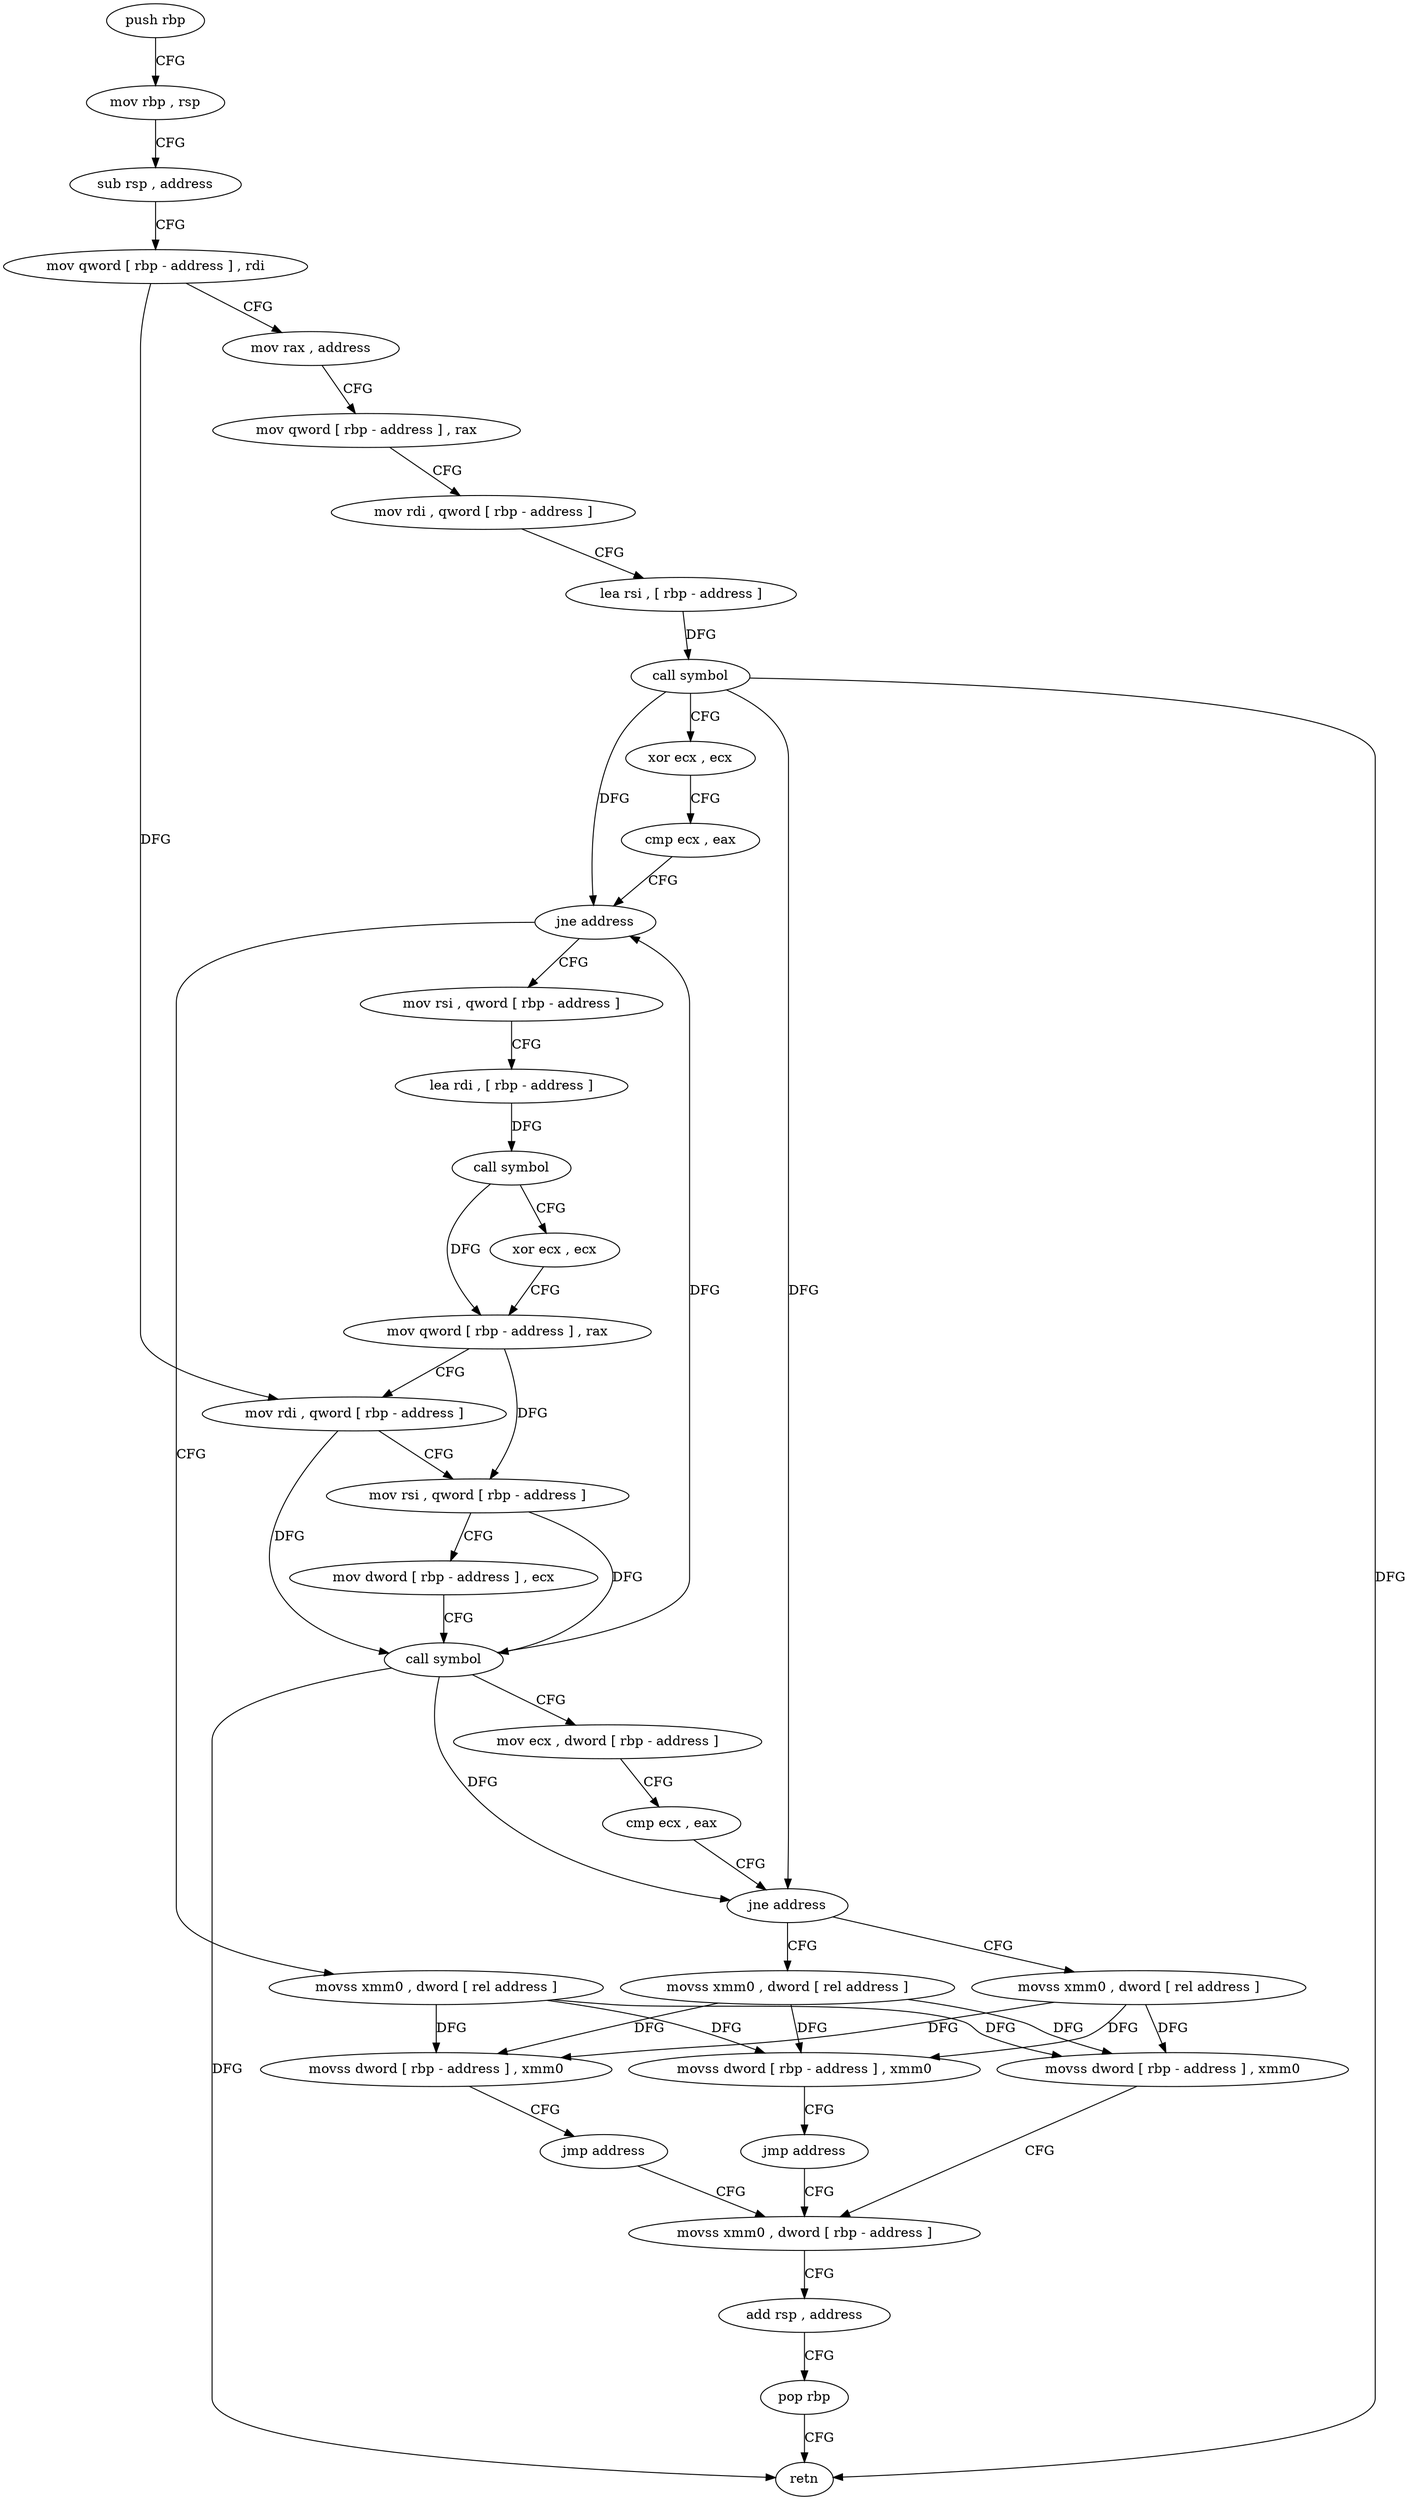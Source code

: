 digraph "func" {
"4284688" [label = "push rbp" ]
"4284689" [label = "mov rbp , rsp" ]
"4284692" [label = "sub rsp , address" ]
"4284699" [label = "mov qword [ rbp - address ] , rdi" ]
"4284703" [label = "mov rax , address" ]
"4284713" [label = "mov qword [ rbp - address ] , rax" ]
"4284720" [label = "mov rdi , qword [ rbp - address ]" ]
"4284727" [label = "lea rsi , [ rbp - address ]" ]
"4284734" [label = "call symbol" ]
"4284739" [label = "xor ecx , ecx" ]
"4284741" [label = "cmp ecx , eax" ]
"4284743" [label = "jne address" ]
"4284849" [label = "movss xmm0 , dword [ rel address ]" ]
"4284749" [label = "mov rsi , qword [ rbp - address ]" ]
"4284857" [label = "movss dword [ rbp - address ] , xmm0" ]
"4284862" [label = "movss xmm0 , dword [ rbp - address ]" ]
"4284756" [label = "lea rdi , [ rbp - address ]" ]
"4284763" [label = "call symbol" ]
"4284768" [label = "xor ecx , ecx" ]
"4284770" [label = "mov qword [ rbp - address ] , rax" ]
"4284777" [label = "mov rdi , qword [ rbp - address ]" ]
"4284781" [label = "mov rsi , qword [ rbp - address ]" ]
"4284788" [label = "mov dword [ rbp - address ] , ecx" ]
"4284794" [label = "call symbol" ]
"4284799" [label = "mov ecx , dword [ rbp - address ]" ]
"4284805" [label = "cmp ecx , eax" ]
"4284807" [label = "jne address" ]
"4284831" [label = "movss xmm0 , dword [ rel address ]" ]
"4284813" [label = "movss xmm0 , dword [ rel address ]" ]
"4284839" [label = "movss dword [ rbp - address ] , xmm0" ]
"4284844" [label = "jmp address" ]
"4284821" [label = "movss dword [ rbp - address ] , xmm0" ]
"4284826" [label = "jmp address" ]
"4284867" [label = "add rsp , address" ]
"4284874" [label = "pop rbp" ]
"4284875" [label = "retn" ]
"4284688" -> "4284689" [ label = "CFG" ]
"4284689" -> "4284692" [ label = "CFG" ]
"4284692" -> "4284699" [ label = "CFG" ]
"4284699" -> "4284703" [ label = "CFG" ]
"4284699" -> "4284777" [ label = "DFG" ]
"4284703" -> "4284713" [ label = "CFG" ]
"4284713" -> "4284720" [ label = "CFG" ]
"4284720" -> "4284727" [ label = "CFG" ]
"4284727" -> "4284734" [ label = "DFG" ]
"4284734" -> "4284739" [ label = "CFG" ]
"4284734" -> "4284743" [ label = "DFG" ]
"4284734" -> "4284807" [ label = "DFG" ]
"4284734" -> "4284875" [ label = "DFG" ]
"4284739" -> "4284741" [ label = "CFG" ]
"4284741" -> "4284743" [ label = "CFG" ]
"4284743" -> "4284849" [ label = "CFG" ]
"4284743" -> "4284749" [ label = "CFG" ]
"4284849" -> "4284857" [ label = "DFG" ]
"4284849" -> "4284839" [ label = "DFG" ]
"4284849" -> "4284821" [ label = "DFG" ]
"4284749" -> "4284756" [ label = "CFG" ]
"4284857" -> "4284862" [ label = "CFG" ]
"4284862" -> "4284867" [ label = "CFG" ]
"4284756" -> "4284763" [ label = "DFG" ]
"4284763" -> "4284768" [ label = "CFG" ]
"4284763" -> "4284770" [ label = "DFG" ]
"4284768" -> "4284770" [ label = "CFG" ]
"4284770" -> "4284777" [ label = "CFG" ]
"4284770" -> "4284781" [ label = "DFG" ]
"4284777" -> "4284781" [ label = "CFG" ]
"4284777" -> "4284794" [ label = "DFG" ]
"4284781" -> "4284788" [ label = "CFG" ]
"4284781" -> "4284794" [ label = "DFG" ]
"4284788" -> "4284794" [ label = "CFG" ]
"4284794" -> "4284799" [ label = "CFG" ]
"4284794" -> "4284743" [ label = "DFG" ]
"4284794" -> "4284807" [ label = "DFG" ]
"4284794" -> "4284875" [ label = "DFG" ]
"4284799" -> "4284805" [ label = "CFG" ]
"4284805" -> "4284807" [ label = "CFG" ]
"4284807" -> "4284831" [ label = "CFG" ]
"4284807" -> "4284813" [ label = "CFG" ]
"4284831" -> "4284839" [ label = "DFG" ]
"4284831" -> "4284857" [ label = "DFG" ]
"4284831" -> "4284821" [ label = "DFG" ]
"4284813" -> "4284821" [ label = "DFG" ]
"4284813" -> "4284857" [ label = "DFG" ]
"4284813" -> "4284839" [ label = "DFG" ]
"4284839" -> "4284844" [ label = "CFG" ]
"4284844" -> "4284862" [ label = "CFG" ]
"4284821" -> "4284826" [ label = "CFG" ]
"4284826" -> "4284862" [ label = "CFG" ]
"4284867" -> "4284874" [ label = "CFG" ]
"4284874" -> "4284875" [ label = "CFG" ]
}
